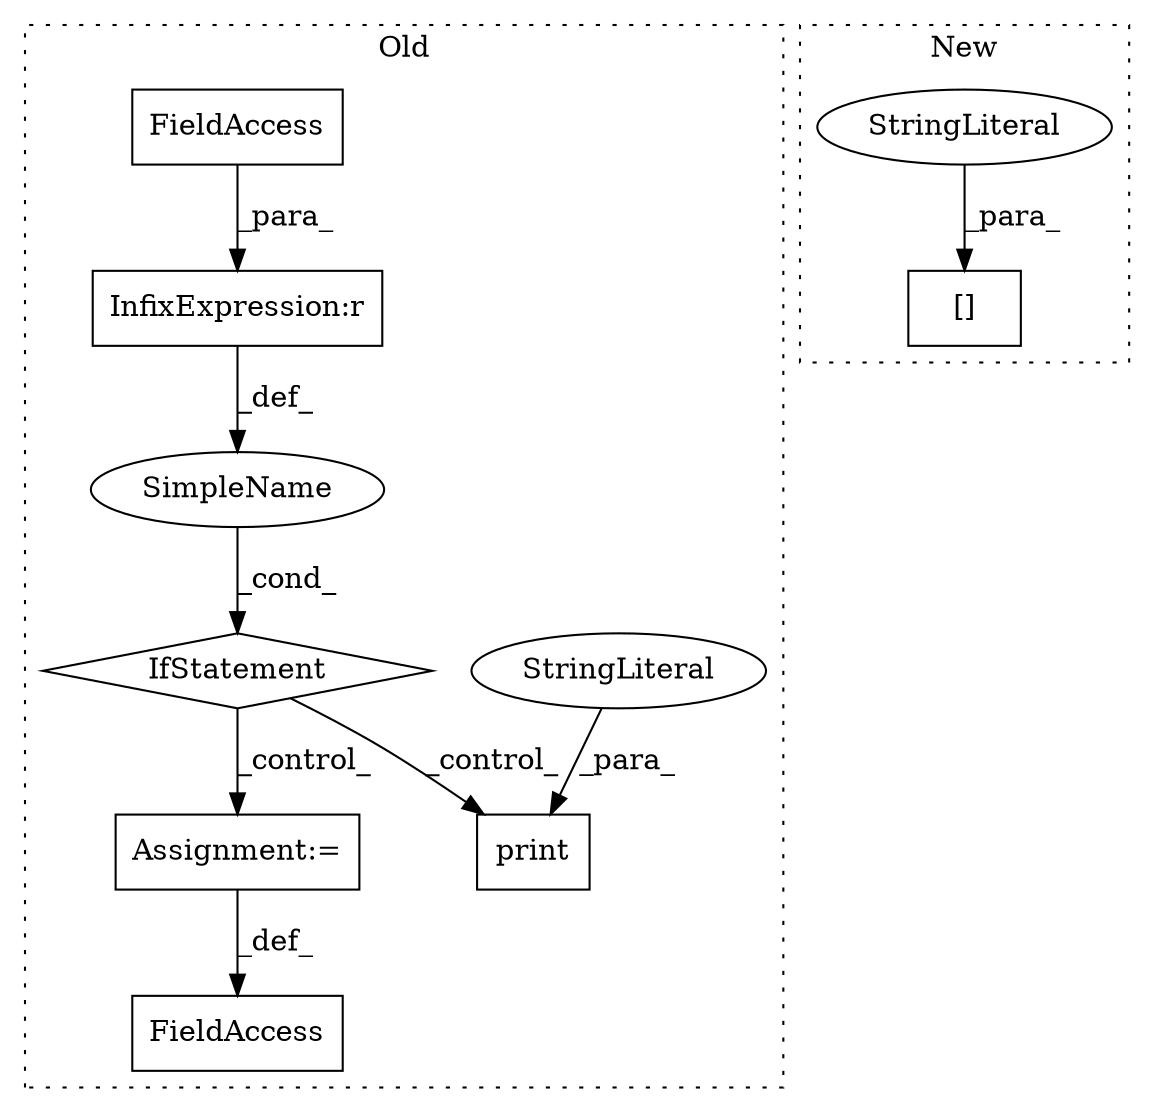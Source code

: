 digraph G {
subgraph cluster0 {
1 [label="print" a="32" s="7529,7548" l="6,1" shape="box"];
4 [label="StringLiteral" a="45" s="7535" l="13" shape="ellipse"];
5 [label="IfStatement" a="25" s="7496,7517" l="4,2" shape="diamond"];
6 [label="SimpleName" a="42" s="" l="" shape="ellipse"];
7 [label="Assignment:=" a="7" s="7697" l="2" shape="box"];
8 [label="FieldAccess" a="22" s="7685" l="12" shape="box"];
9 [label="InfixExpression:r" a="27" s="7505" l="4" shape="box"];
10 [label="FieldAccess" a="22" s="7509" l="8" shape="box"];
label = "Old";
style="dotted";
}
subgraph cluster1 {
2 [label="[]" a="2" s="7704,7749" l="19,1" shape="box"];
3 [label="StringLiteral" a="45" s="7723" l="26" shape="ellipse"];
label = "New";
style="dotted";
}
3 -> 2 [label="_para_"];
4 -> 1 [label="_para_"];
5 -> 1 [label="_control_"];
5 -> 7 [label="_control_"];
6 -> 5 [label="_cond_"];
7 -> 8 [label="_def_"];
9 -> 6 [label="_def_"];
10 -> 9 [label="_para_"];
}